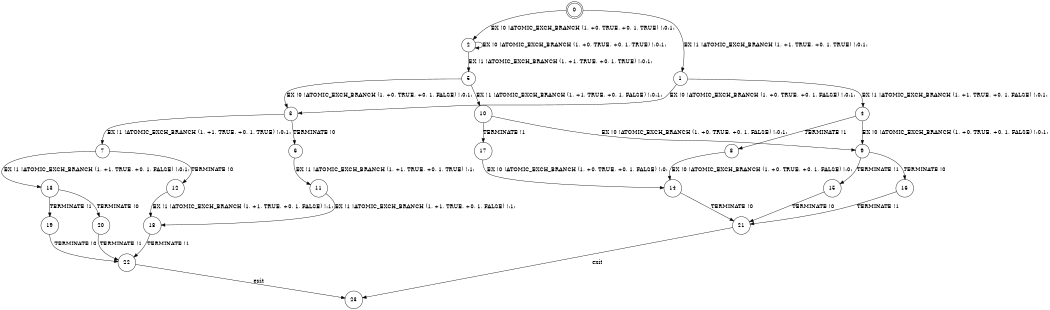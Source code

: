 digraph BCG {
size = "7, 10.5";
center = TRUE;
node [shape = circle];
0 [peripheries = 2];
0 -> 1 [label = "EX !1 !ATOMIC_EXCH_BRANCH (1, +1, TRUE, +0, 1, TRUE) !:0:1:"];
0 -> 2 [label = "EX !0 !ATOMIC_EXCH_BRANCH (1, +0, TRUE, +0, 1, TRUE) !:0:1:"];
1 -> 3 [label = "EX !0 !ATOMIC_EXCH_BRANCH (1, +0, TRUE, +0, 1, FALSE) !:0:1:"];
1 -> 4 [label = "EX !1 !ATOMIC_EXCH_BRANCH (1, +1, TRUE, +0, 1, FALSE) !:0:1:"];
2 -> 5 [label = "EX !1 !ATOMIC_EXCH_BRANCH (1, +1, TRUE, +0, 1, TRUE) !:0:1:"];
2 -> 2 [label = "EX !0 !ATOMIC_EXCH_BRANCH (1, +0, TRUE, +0, 1, TRUE) !:0:1:"];
3 -> 6 [label = "TERMINATE !0"];
3 -> 7 [label = "EX !1 !ATOMIC_EXCH_BRANCH (1, +1, TRUE, +0, 1, TRUE) !:0:1:"];
4 -> 8 [label = "TERMINATE !1"];
4 -> 9 [label = "EX !0 !ATOMIC_EXCH_BRANCH (1, +0, TRUE, +0, 1, FALSE) !:0:1:"];
5 -> 10 [label = "EX !1 !ATOMIC_EXCH_BRANCH (1, +1, TRUE, +0, 1, FALSE) !:0:1:"];
5 -> 3 [label = "EX !0 !ATOMIC_EXCH_BRANCH (1, +0, TRUE, +0, 1, FALSE) !:0:1:"];
6 -> 11 [label = "EX !1 !ATOMIC_EXCH_BRANCH (1, +1, TRUE, +0, 1, TRUE) !:1:"];
7 -> 12 [label = "TERMINATE !0"];
7 -> 13 [label = "EX !1 !ATOMIC_EXCH_BRANCH (1, +1, TRUE, +0, 1, FALSE) !:0:1:"];
8 -> 14 [label = "EX !0 !ATOMIC_EXCH_BRANCH (1, +0, TRUE, +0, 1, FALSE) !:0:"];
9 -> 15 [label = "TERMINATE !1"];
9 -> 16 [label = "TERMINATE !0"];
10 -> 17 [label = "TERMINATE !1"];
10 -> 9 [label = "EX !0 !ATOMIC_EXCH_BRANCH (1, +0, TRUE, +0, 1, FALSE) !:0:1:"];
11 -> 18 [label = "EX !1 !ATOMIC_EXCH_BRANCH (1, +1, TRUE, +0, 1, FALSE) !:1:"];
12 -> 18 [label = "EX !1 !ATOMIC_EXCH_BRANCH (1, +1, TRUE, +0, 1, FALSE) !:1:"];
13 -> 19 [label = "TERMINATE !1"];
13 -> 20 [label = "TERMINATE !0"];
14 -> 21 [label = "TERMINATE !0"];
15 -> 21 [label = "TERMINATE !0"];
16 -> 21 [label = "TERMINATE !1"];
17 -> 14 [label = "EX !0 !ATOMIC_EXCH_BRANCH (1, +0, TRUE, +0, 1, FALSE) !:0:"];
18 -> 22 [label = "TERMINATE !1"];
19 -> 22 [label = "TERMINATE !0"];
20 -> 22 [label = "TERMINATE !1"];
21 -> 23 [label = "exit"];
22 -> 23 [label = "exit"];
}
